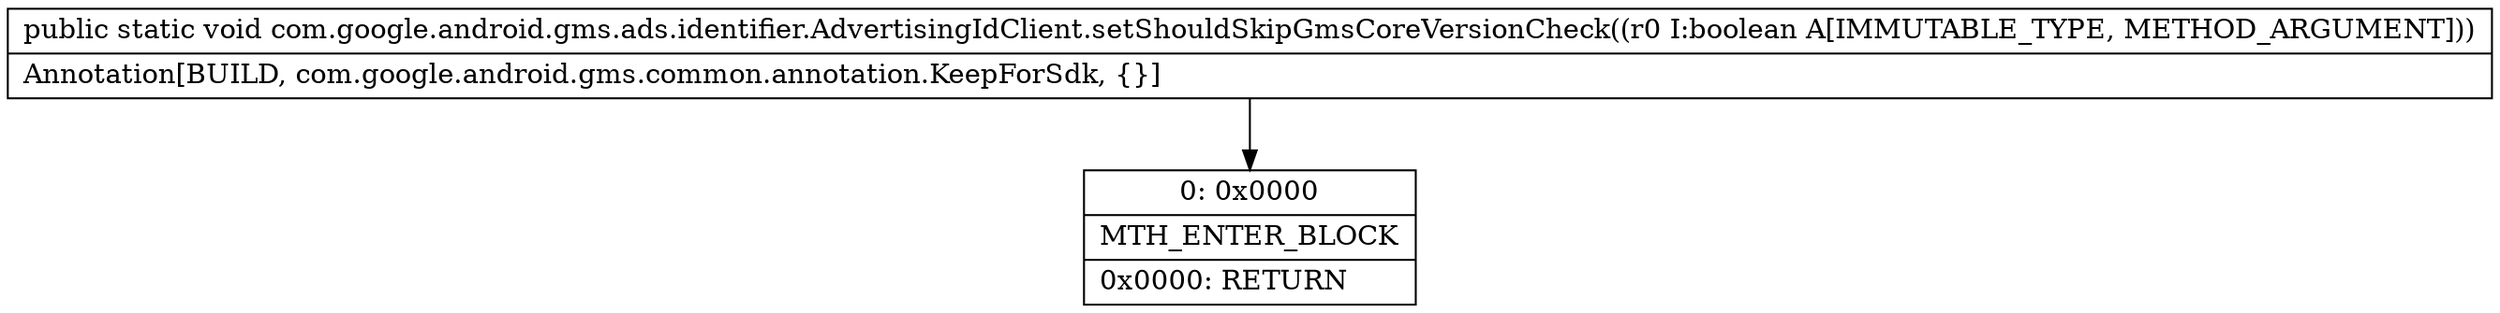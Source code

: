 digraph "CFG forcom.google.android.gms.ads.identifier.AdvertisingIdClient.setShouldSkipGmsCoreVersionCheck(Z)V" {
Node_0 [shape=record,label="{0\:\ 0x0000|MTH_ENTER_BLOCK\l|0x0000: RETURN   \l}"];
MethodNode[shape=record,label="{public static void com.google.android.gms.ads.identifier.AdvertisingIdClient.setShouldSkipGmsCoreVersionCheck((r0 I:boolean A[IMMUTABLE_TYPE, METHOD_ARGUMENT]))  | Annotation[BUILD, com.google.android.gms.common.annotation.KeepForSdk, \{\}]\l}"];
MethodNode -> Node_0;
}

